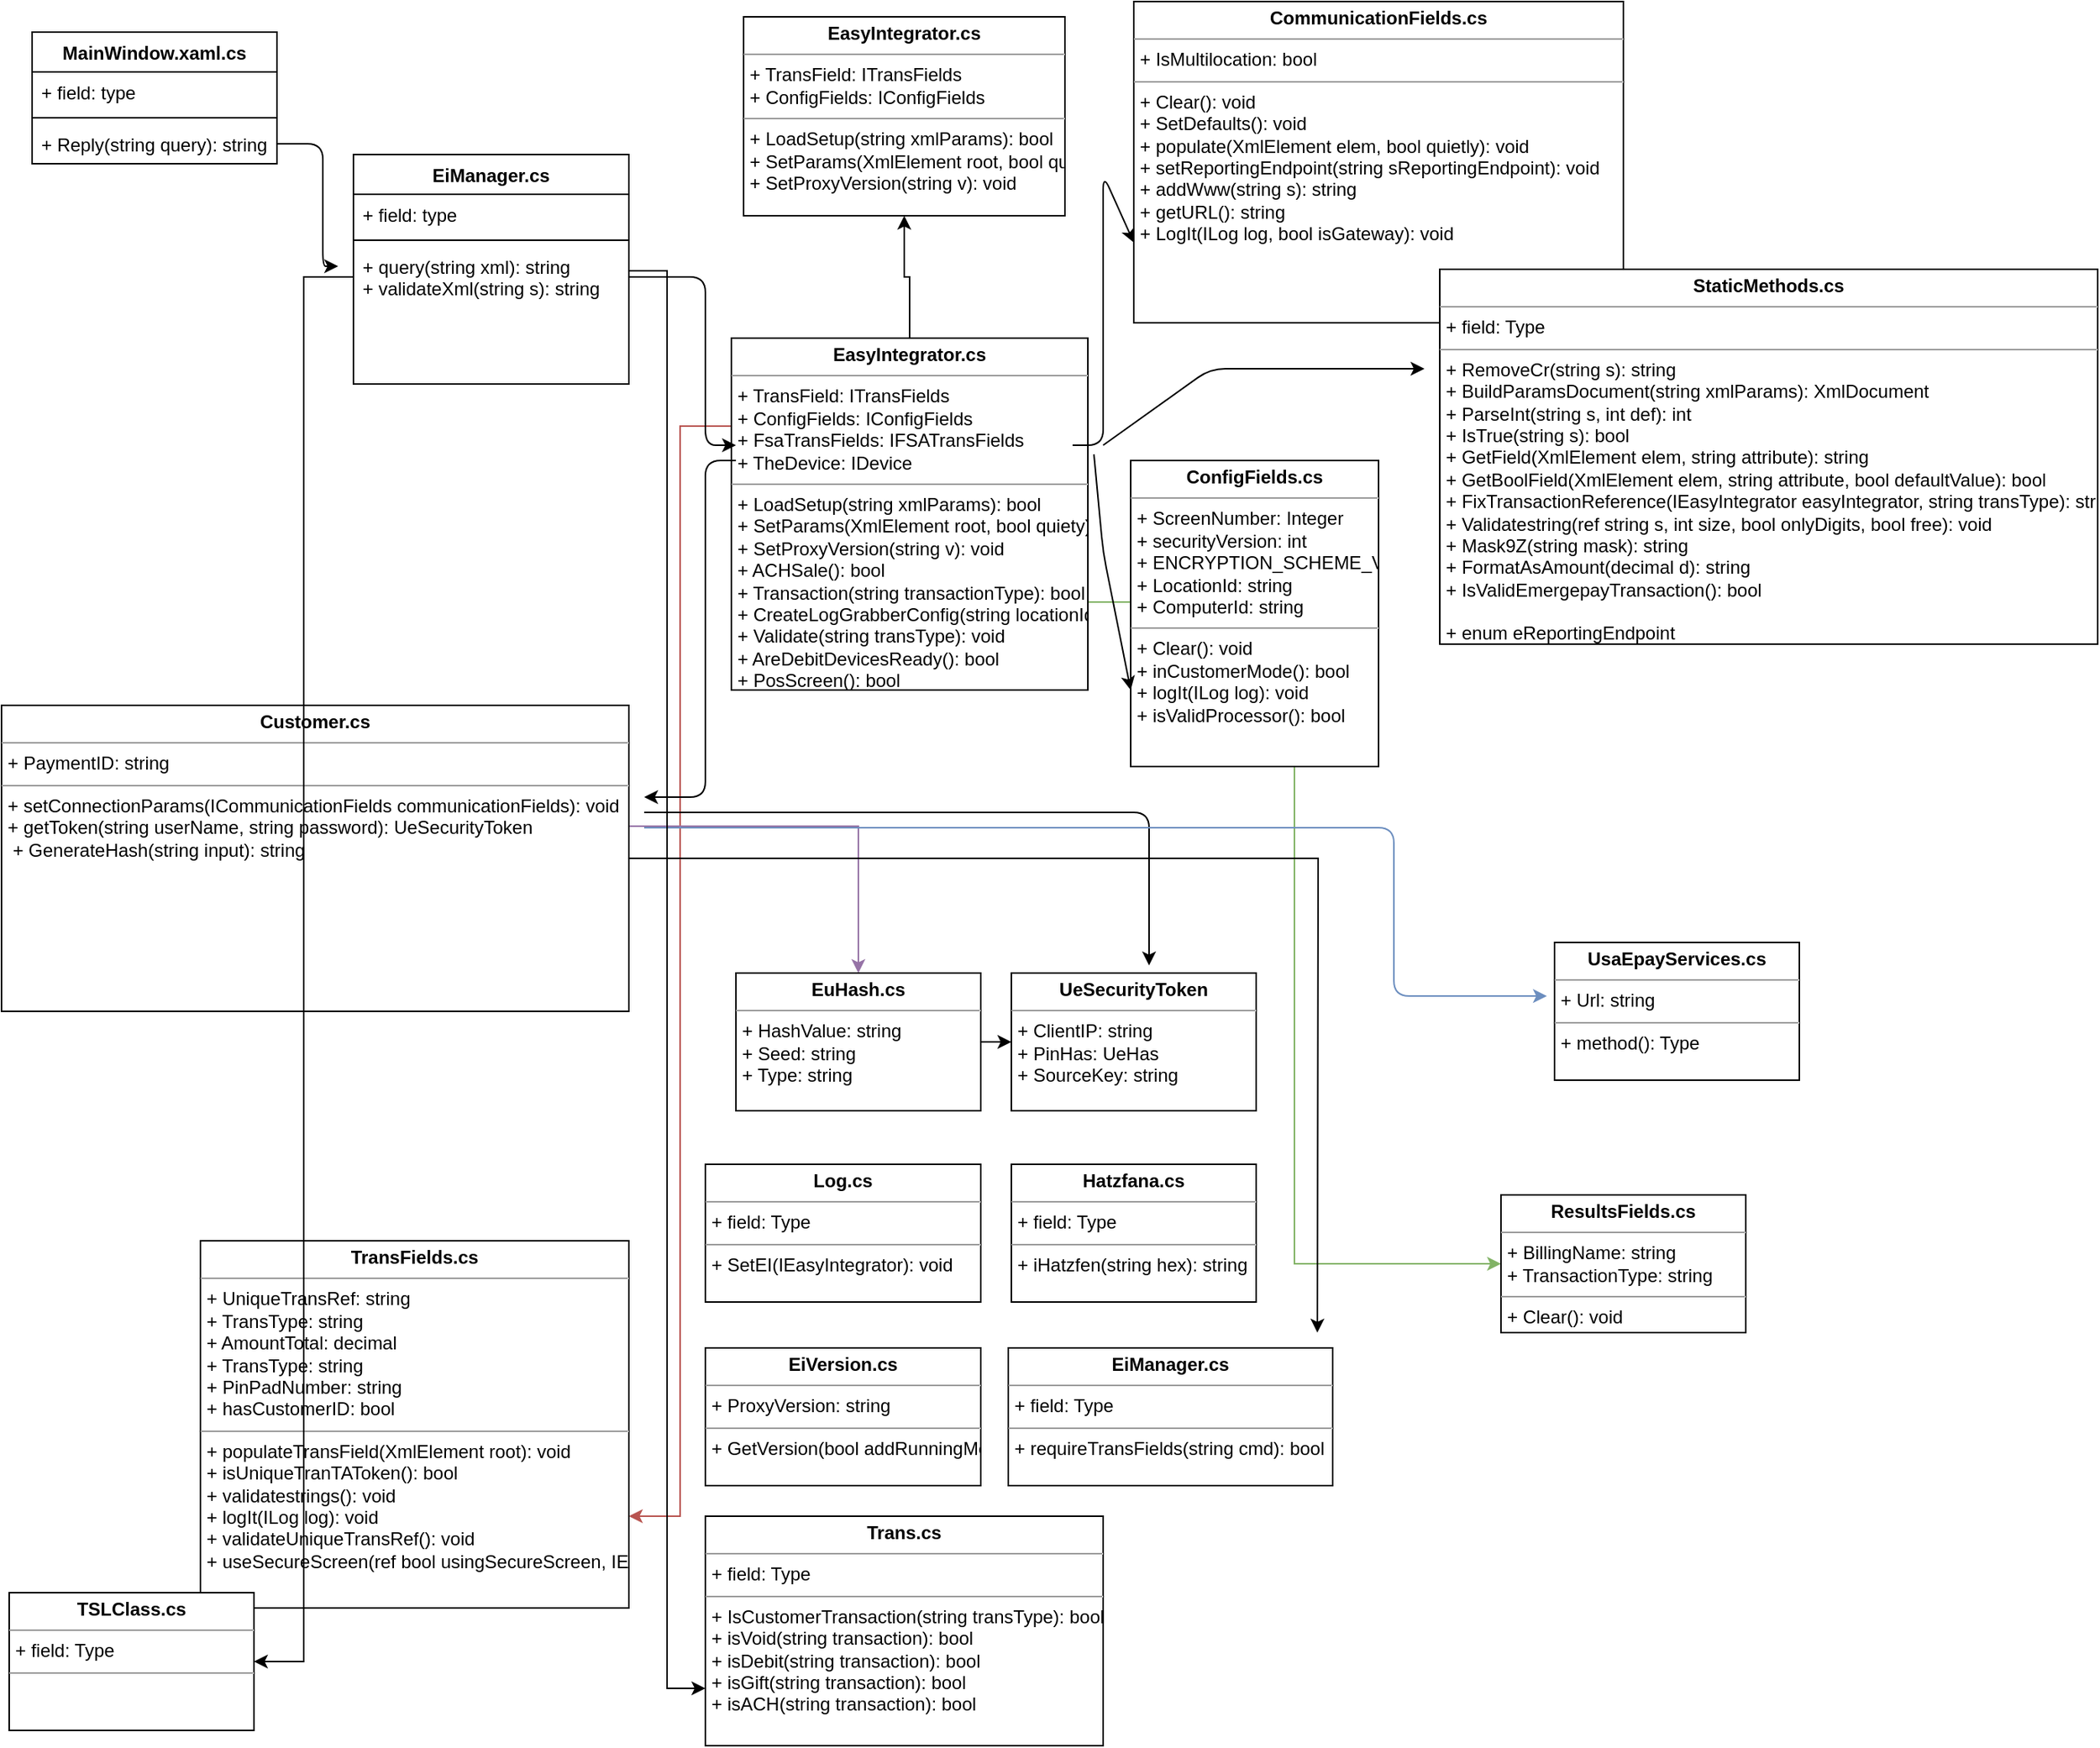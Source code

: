 <mxfile version="11.1.4" type="github"><diagram id="Z2FwWZbdmxO1ijTg6WF0" name="Page-1"><mxGraphModel dx="946" dy="510" grid="1" gridSize="10" guides="1" tooltips="1" connect="1" arrows="1" fold="1" page="1" pageScale="1" pageWidth="850" pageHeight="1100" math="0" shadow="0"><root><mxCell id="0"/><mxCell id="1" parent="0"/><mxCell id="JjTKr0_tYhEYOgmHJanj-8" value="EiManager.cs" style="swimlane;fontStyle=1;align=center;verticalAlign=top;childLayout=stackLayout;horizontal=1;startSize=26;horizontalStack=0;resizeParent=1;resizeParentMax=0;resizeLast=0;collapsible=1;marginBottom=0;" parent="1" vertex="1"><mxGeometry x="490" y="120" width="180" height="150" as="geometry"/></mxCell><mxCell id="JjTKr0_tYhEYOgmHJanj-9" value="+ field: type" style="text;strokeColor=none;fillColor=none;align=left;verticalAlign=top;spacingLeft=4;spacingRight=4;overflow=hidden;rotatable=0;points=[[0,0.5],[1,0.5]];portConstraint=eastwest;" parent="JjTKr0_tYhEYOgmHJanj-8" vertex="1"><mxGeometry y="26" width="180" height="26" as="geometry"/></mxCell><mxCell id="JjTKr0_tYhEYOgmHJanj-10" value="" style="line;strokeWidth=1;fillColor=none;align=left;verticalAlign=middle;spacingTop=-1;spacingLeft=3;spacingRight=3;rotatable=0;labelPosition=right;points=[];portConstraint=eastwest;" parent="JjTKr0_tYhEYOgmHJanj-8" vertex="1"><mxGeometry y="52" width="180" height="8" as="geometry"/></mxCell><mxCell id="JjTKr0_tYhEYOgmHJanj-11" value="+ query(string xml): string&#10;+ validateXml(string s): string&#10;" style="text;strokeColor=none;fillColor=none;align=left;verticalAlign=top;spacingLeft=4;spacingRight=4;overflow=hidden;rotatable=0;points=[[0,0.5],[1,0.5]];portConstraint=eastwest;" parent="JjTKr0_tYhEYOgmHJanj-8" vertex="1"><mxGeometry y="60" width="180" height="90" as="geometry"/></mxCell><mxCell id="JjTKr0_tYhEYOgmHJanj-12" value="MainWindow.xaml.cs&#10;" style="swimlane;fontStyle=1;align=center;verticalAlign=top;childLayout=stackLayout;horizontal=1;startSize=26;horizontalStack=0;resizeParent=1;resizeParentMax=0;resizeLast=0;collapsible=1;marginBottom=0;" parent="1" vertex="1"><mxGeometry x="280" y="40" width="160" height="86" as="geometry"/></mxCell><mxCell id="JjTKr0_tYhEYOgmHJanj-13" value="+ field: type" style="text;strokeColor=none;fillColor=none;align=left;verticalAlign=top;spacingLeft=4;spacingRight=4;overflow=hidden;rotatable=0;points=[[0,0.5],[1,0.5]];portConstraint=eastwest;" parent="JjTKr0_tYhEYOgmHJanj-12" vertex="1"><mxGeometry y="26" width="160" height="26" as="geometry"/></mxCell><mxCell id="JjTKr0_tYhEYOgmHJanj-14" value="" style="line;strokeWidth=1;fillColor=none;align=left;verticalAlign=middle;spacingTop=-1;spacingLeft=3;spacingRight=3;rotatable=0;labelPosition=right;points=[];portConstraint=eastwest;" parent="JjTKr0_tYhEYOgmHJanj-12" vertex="1"><mxGeometry y="52" width="160" height="8" as="geometry"/></mxCell><mxCell id="JjTKr0_tYhEYOgmHJanj-15" value="+ Reply(string query): string" style="text;strokeColor=none;fillColor=none;align=left;verticalAlign=top;spacingLeft=4;spacingRight=4;overflow=hidden;rotatable=0;points=[[0,0.5],[1,0.5]];portConstraint=eastwest;" parent="JjTKr0_tYhEYOgmHJanj-12" vertex="1"><mxGeometry y="60" width="160" height="26" as="geometry"/></mxCell><mxCell id="JjTKr0_tYhEYOgmHJanj-16" value="" style="endArrow=classic;html=1;exitX=1;exitY=0.5;exitDx=0;exitDy=0;" parent="1" source="JjTKr0_tYhEYOgmHJanj-15" edge="1"><mxGeometry width="50" height="50" relative="1" as="geometry"><mxPoint x="440" y="126" as="sourcePoint"/><mxPoint x="480" y="193" as="targetPoint"/><Array as="points"><mxPoint x="470" y="113"/><mxPoint x="470" y="193"/></Array></mxGeometry></mxCell><mxCell id="JjTKr0_tYhEYOgmHJanj-45" style="edgeStyle=orthogonalEdgeStyle;rounded=0;orthogonalLoop=1;jettySize=auto;html=1;exitX=0;exitY=0.25;exitDx=0;exitDy=0;entryX=1;entryY=0.75;entryDx=0;entryDy=0;fillColor=#f8cecc;strokeColor=#b85450;" parent="1" source="JjTKr0_tYhEYOgmHJanj-17" target="JjTKr0_tYhEYOgmHJanj-44" edge="1"><mxGeometry relative="1" as="geometry"/></mxCell><mxCell id="JjTKr0_tYhEYOgmHJanj-47" value="" style="edgeStyle=orthogonalEdgeStyle;rounded=0;orthogonalLoop=1;jettySize=auto;html=1;" parent="1" source="JjTKr0_tYhEYOgmHJanj-17" target="JjTKr0_tYhEYOgmHJanj-46" edge="1"><mxGeometry relative="1" as="geometry"/></mxCell><mxCell id="JjTKr0_tYhEYOgmHJanj-55" style="edgeStyle=orthogonalEdgeStyle;rounded=0;orthogonalLoop=1;jettySize=auto;html=1;exitX=1;exitY=0.75;exitDx=0;exitDy=0;entryX=0;entryY=0.5;entryDx=0;entryDy=0;fillColor=#d5e8d4;strokeColor=#82b366;" parent="1" source="JjTKr0_tYhEYOgmHJanj-17" target="JjTKr0_tYhEYOgmHJanj-54" edge="1"><mxGeometry relative="1" as="geometry"/></mxCell><mxCell id="JjTKr0_tYhEYOgmHJanj-17" value="&lt;p style=&quot;margin: 0px ; margin-top: 4px ; text-align: center&quot;&gt;&lt;b&gt;EasyIntegrator.cs&lt;/b&gt;&lt;/p&gt;&lt;hr size=&quot;1&quot;&gt;&lt;p style=&quot;margin: 0px ; margin-left: 4px&quot;&gt;+ TransField: ITransFields&lt;/p&gt;&lt;p style=&quot;margin: 0px ; margin-left: 4px&quot;&gt;+ ConfigFields: IConfigFields&lt;/p&gt;&lt;p style=&quot;margin: 0px ; margin-left: 4px&quot;&gt;+ FsaTransFields: IFSATransFields&lt;/p&gt;&lt;p style=&quot;margin: 0px ; margin-left: 4px&quot;&gt;+ TheDevice: IDevice&lt;/p&gt;&lt;hr size=&quot;1&quot;&gt;&lt;p style=&quot;margin: 0px ; margin-left: 4px&quot;&gt;+ LoadSetup(string xmlParams): bool&lt;/p&gt;&lt;p style=&quot;margin: 0px ; margin-left: 4px&quot;&gt;+ SetParams(XmlElement root, bool quiety): bool&lt;/p&gt;&lt;p style=&quot;margin: 0px ; margin-left: 4px&quot;&gt;+ SetProxyVersion(string v): void&lt;/p&gt;&lt;p style=&quot;margin: 0px ; margin-left: 4px&quot;&gt;+ ACHSale(): bool&lt;/p&gt;&lt;p style=&quot;margin: 0px ; margin-left: 4px&quot;&gt;+ Transaction(string transactionType): bool&lt;/p&gt;&lt;p style=&quot;margin: 0px ; margin-left: 4px&quot;&gt;+ CreateLogGrabberConfig(string locationId, string compuerId, bool isTestMode): void&lt;/p&gt;&lt;p style=&quot;margin: 0px ; margin-left: 4px&quot;&gt;+ Validate(string transType): void&lt;/p&gt;&lt;p style=&quot;margin: 0px ; margin-left: 4px&quot;&gt;+ AreDebitDevicesReady(): bool&lt;/p&gt;&lt;p style=&quot;margin: 0px ; margin-left: 4px&quot;&gt;+ PosScreen(): bool&lt;/p&gt;" style="verticalAlign=top;align=left;overflow=fill;fontSize=12;fontFamily=Helvetica;html=1;" parent="1" vertex="1"><mxGeometry x="737" y="240" width="233" height="230" as="geometry"/></mxCell><mxCell id="JjTKr0_tYhEYOgmHJanj-46" value="&lt;p style=&quot;margin: 0px ; margin-top: 4px ; text-align: center&quot;&gt;&lt;b&gt;EasyIntegrator.cs&lt;/b&gt;&lt;/p&gt;&lt;hr size=&quot;1&quot;&gt;&lt;p style=&quot;margin: 0px ; margin-left: 4px&quot;&gt;+ TransField: ITransFields&lt;/p&gt;&lt;p style=&quot;margin: 0px ; margin-left: 4px&quot;&gt;+ ConfigFields: IConfigFields&lt;/p&gt;&lt;hr size=&quot;1&quot;&gt;&lt;p style=&quot;margin: 0px ; margin-left: 4px&quot;&gt;+ LoadSetup(string xmlParams): bool&lt;/p&gt;&lt;p style=&quot;margin: 0px ; margin-left: 4px&quot;&gt;+ SetParams(XmlElement root, bool quiety): bool&lt;/p&gt;&lt;p style=&quot;margin: 0px ; margin-left: 4px&quot;&gt;+ SetProxyVersion(string v): void&lt;/p&gt;" style="verticalAlign=top;align=left;overflow=fill;fontSize=12;fontFamily=Helvetica;html=1;" parent="1" vertex="1"><mxGeometry x="745" y="30" width="210" height="130" as="geometry"/></mxCell><mxCell id="JjTKr0_tYhEYOgmHJanj-19" value="" style="endArrow=classic;html=1;" parent="1" edge="1"><mxGeometry width="50" height="50" relative="1" as="geometry"><mxPoint x="670" y="200" as="sourcePoint"/><mxPoint x="740" y="310" as="targetPoint"/><Array as="points"><mxPoint x="720" y="200"/><mxPoint x="720" y="310"/></Array></mxGeometry></mxCell><mxCell id="JjTKr0_tYhEYOgmHJanj-20" value="&lt;p style=&quot;margin: 0px ; margin-top: 4px ; text-align: center&quot;&gt;&lt;b&gt;CommunicationFields.cs&lt;/b&gt;&lt;/p&gt;&lt;hr size=&quot;1&quot;&gt;&lt;p style=&quot;margin: 0px ; margin-left: 4px&quot;&gt;+ IsMultilocation: bool&lt;/p&gt;&lt;hr size=&quot;1&quot;&gt;&lt;p style=&quot;margin: 0px ; margin-left: 4px&quot;&gt;+ Clear(): void&lt;/p&gt;&lt;p style=&quot;margin: 0px ; margin-left: 4px&quot;&gt;+ SetDefaults(): void&lt;/p&gt;&lt;p style=&quot;margin: 0px ; margin-left: 4px&quot;&gt;+ populate(XmlElement elem, bool quietly): void&lt;/p&gt;&lt;p style=&quot;margin: 0px ; margin-left: 4px&quot;&gt;+ setReportingEndpoint(string sReportingEndpoint): void&lt;/p&gt;&lt;p style=&quot;margin: 0px ; margin-left: 4px&quot;&gt;+ addWww(string s): string&lt;/p&gt;&lt;p style=&quot;margin: 0px ; margin-left: 4px&quot;&gt;+ getURL(): string&lt;/p&gt;&lt;p style=&quot;margin: 0px ; margin-left: 4px&quot;&gt;+ LogIt(ILog log, bool isGateway): void&lt;/p&gt;" style="verticalAlign=top;align=left;overflow=fill;fontSize=12;fontFamily=Helvetica;html=1;" parent="1" vertex="1"><mxGeometry x="1000" y="20" width="320" height="210" as="geometry"/></mxCell><mxCell id="JjTKr0_tYhEYOgmHJanj-21" value="" style="endArrow=classic;html=1;entryX=0;entryY=0.75;entryDx=0;entryDy=0;" parent="1" target="JjTKr0_tYhEYOgmHJanj-20" edge="1"><mxGeometry width="50" height="50" relative="1" as="geometry"><mxPoint x="960" y="310" as="sourcePoint"/><mxPoint x="980" y="40" as="targetPoint"/><Array as="points"><mxPoint x="980" y="310"/><mxPoint x="980" y="133"/></Array></mxGeometry></mxCell><mxCell id="JjTKr0_tYhEYOgmHJanj-22" value="&lt;p style=&quot;margin: 0px ; margin-top: 4px ; text-align: center&quot;&gt;&lt;b&gt;ConfigFields.cs&lt;/b&gt;&lt;/p&gt;&lt;hr size=&quot;1&quot;&gt;&lt;p style=&quot;margin: 0px ; margin-left: 4px&quot;&gt;+ ScreenNumber: Integer&lt;/p&gt;&lt;p style=&quot;margin: 0px ; margin-left: 4px&quot;&gt;+ securityVersion: int&lt;/p&gt;&lt;p style=&quot;margin: 0px ; margin-left: 4px&quot;&gt;+ ENCRYPTION_SCHEME_VERSION: int&lt;/p&gt;&lt;p style=&quot;margin: 0px ; margin-left: 4px&quot;&gt;+ LocationId: string&lt;/p&gt;&lt;p style=&quot;margin: 0px ; margin-left: 4px&quot;&gt;+ ComputerId: string&lt;/p&gt;&lt;hr size=&quot;1&quot;&gt;&lt;p style=&quot;margin: 0px ; margin-left: 4px&quot;&gt;+ Clear(): void&lt;/p&gt;&lt;p style=&quot;margin: 0px ; margin-left: 4px&quot;&gt;+ inCustomerMode(): bool&lt;/p&gt;&lt;p style=&quot;margin: 0px ; margin-left: 4px&quot;&gt;+ logIt(ILog log): void&lt;/p&gt;&lt;p style=&quot;margin: 0px ; margin-left: 4px&quot;&gt;+ isValidProcessor(): bool&lt;/p&gt;" style="verticalAlign=top;align=left;overflow=fill;fontSize=12;fontFamily=Helvetica;html=1;" parent="1" vertex="1"><mxGeometry x="998" y="320" width="162" height="200" as="geometry"/></mxCell><mxCell id="JjTKr0_tYhEYOgmHJanj-23" value="" style="endArrow=classic;html=1;entryX=0;entryY=0.75;entryDx=0;entryDy=0;exitX=1.017;exitY=0.33;exitDx=0;exitDy=0;exitPerimeter=0;" parent="1" source="JjTKr0_tYhEYOgmHJanj-17" target="JjTKr0_tYhEYOgmHJanj-22" edge="1"><mxGeometry width="50" height="50" relative="1" as="geometry"><mxPoint x="980" y="310" as="sourcePoint"/><mxPoint x="1005" y="195" as="targetPoint"/><Array as="points"><mxPoint x="980" y="380"/></Array></mxGeometry></mxCell><mxCell id="JjTKr0_tYhEYOgmHJanj-24" value="&lt;p style=&quot;margin: 0px ; margin-top: 4px ; text-align: center&quot;&gt;&lt;b&gt;StaticMethods.cs&lt;/b&gt;&lt;/p&gt;&lt;hr size=&quot;1&quot;&gt;&lt;p style=&quot;margin: 0px ; margin-left: 4px&quot;&gt;+ field: Type&lt;/p&gt;&lt;hr size=&quot;1&quot;&gt;&lt;p style=&quot;margin: 0px ; margin-left: 4px&quot;&gt;+ RemoveCr(string s): string&lt;/p&gt;&lt;p style=&quot;margin: 0px ; margin-left: 4px&quot;&gt;+ BuildParamsDocument(string xmlParams): XmlDocument&lt;/p&gt;&lt;p style=&quot;margin: 0px ; margin-left: 4px&quot;&gt;+ ParseInt(string s, int def): int&lt;/p&gt;&lt;p style=&quot;margin: 0px ; margin-left: 4px&quot;&gt;+ IsTrue(string s): bool&lt;/p&gt;&lt;p style=&quot;margin: 0px ; margin-left: 4px&quot;&gt;+ GetField(XmlElement elem, string attribute): string&lt;/p&gt;&lt;p style=&quot;margin: 0px ; margin-left: 4px&quot;&gt;+ GetBoolField(XmlElement elem, string attribute, bool defaultValue): bool&lt;/p&gt;&lt;p style=&quot;margin: 0px ; margin-left: 4px&quot;&gt;+ FixTransactionReference(IEasyIntegrator easyIntegrator, string transType): string&lt;/p&gt;&lt;p style=&quot;margin: 0px ; margin-left: 4px&quot;&gt;+ Validatestring(ref string s, int size, bool onlyDigits, bool free): void&lt;/p&gt;&lt;p style=&quot;margin: 0px ; margin-left: 4px&quot;&gt;+ Mask9Z(string mask): string&lt;/p&gt;&lt;p style=&quot;margin: 0px ; margin-left: 4px&quot;&gt;+ FormatAsAmount(decimal d): string&lt;/p&gt;&lt;p style=&quot;margin: 0px ; margin-left: 4px&quot;&gt;+ IsValidEmergepayTransaction(): bool&lt;/p&gt;&lt;p style=&quot;margin: 0px ; margin-left: 4px&quot;&gt;&lt;br&gt;&lt;/p&gt;&lt;p style=&quot;margin: 0px ; margin-left: 4px&quot;&gt;+ enum eReportingEndpoint&lt;/p&gt;" style="verticalAlign=top;align=left;overflow=fill;fontSize=12;fontFamily=Helvetica;html=1;" parent="1" vertex="1"><mxGeometry x="1200" y="195" width="430" height="245" as="geometry"/></mxCell><mxCell id="JjTKr0_tYhEYOgmHJanj-25" value="" style="endArrow=classic;html=1;" parent="1" edge="1"><mxGeometry width="50" height="50" relative="1" as="geometry"><mxPoint x="980" y="310" as="sourcePoint"/><mxPoint x="1190" y="260" as="targetPoint"/><Array as="points"><mxPoint x="1050" y="260"/></Array></mxGeometry></mxCell><mxCell id="JjTKr0_tYhEYOgmHJanj-34" style="edgeStyle=orthogonalEdgeStyle;rounded=0;orthogonalLoop=1;jettySize=auto;html=1;exitX=0.998;exitY=0.395;exitDx=0;exitDy=0;entryX=0.5;entryY=0;entryDx=0;entryDy=0;exitPerimeter=0;fillColor=#e1d5e7;strokeColor=#9673a6;" parent="1" source="JjTKr0_tYhEYOgmHJanj-29" target="JjTKr0_tYhEYOgmHJanj-32" edge="1"><mxGeometry relative="1" as="geometry"/></mxCell><mxCell id="JjTKr0_tYhEYOgmHJanj-43" style="edgeStyle=orthogonalEdgeStyle;rounded=0;orthogonalLoop=1;jettySize=auto;html=1;" parent="1" source="JjTKr0_tYhEYOgmHJanj-29" edge="1"><mxGeometry relative="1" as="geometry"><mxPoint x="1120" y="890" as="targetPoint"/></mxGeometry></mxCell><mxCell id="JjTKr0_tYhEYOgmHJanj-29" value="&lt;p style=&quot;margin: 0px ; margin-top: 4px ; text-align: center&quot;&gt;&lt;b&gt;Customer.cs&lt;/b&gt;&lt;/p&gt;&lt;hr size=&quot;1&quot;&gt;&lt;p style=&quot;margin: 0px ; margin-left: 4px&quot;&gt;+ PaymentID: string&lt;/p&gt;&lt;hr size=&quot;1&quot;&gt;&lt;p style=&quot;margin: 0px ; margin-left: 4px&quot;&gt;+ setConnectionParams(ICommunicationFields communicationFields): void&lt;/p&gt;&lt;p style=&quot;margin: 0px ; margin-left: 4px&quot;&gt;+ getToken(string userName, string password): UeSecurityToken&lt;/p&gt;&lt;p style=&quot;margin: 0px ; margin-left: 4px&quot;&gt;&amp;nbsp;+ GenerateHash(string input): string&lt;/p&gt;" style="verticalAlign=top;align=left;overflow=fill;fontSize=12;fontFamily=Helvetica;html=1;" parent="1" vertex="1"><mxGeometry x="260" y="480" width="410" height="200" as="geometry"/></mxCell><mxCell id="JjTKr0_tYhEYOgmHJanj-31" value="" style="endArrow=classic;html=1;" parent="1" edge="1"><mxGeometry width="50" height="50" relative="1" as="geometry"><mxPoint x="740" y="320" as="sourcePoint"/><mxPoint x="680" y="540" as="targetPoint"/><Array as="points"><mxPoint x="720" y="320"/><mxPoint x="720" y="540"/></Array></mxGeometry></mxCell><mxCell id="JjTKr0_tYhEYOgmHJanj-35" style="edgeStyle=orthogonalEdgeStyle;rounded=0;orthogonalLoop=1;jettySize=auto;html=1;exitX=1;exitY=0.5;exitDx=0;exitDy=0;entryX=0;entryY=0.5;entryDx=0;entryDy=0;" parent="1" source="JjTKr0_tYhEYOgmHJanj-32" target="JjTKr0_tYhEYOgmHJanj-33" edge="1"><mxGeometry relative="1" as="geometry"/></mxCell><mxCell id="JjTKr0_tYhEYOgmHJanj-32" value="&lt;p style=&quot;margin: 0px ; margin-top: 4px ; text-align: center&quot;&gt;&lt;b&gt;EuHash.cs&lt;/b&gt;&lt;/p&gt;&lt;hr size=&quot;1&quot;&gt;&lt;p style=&quot;margin: 0px ; margin-left: 4px&quot;&gt;+ HashValue: string&lt;/p&gt;&lt;p style=&quot;margin: 0px ; margin-left: 4px&quot;&gt;+ Seed: string&lt;/p&gt;&lt;p style=&quot;margin: 0px ; margin-left: 4px&quot;&gt;+ Type: string&lt;/p&gt;&lt;p style=&quot;margin: 0px ; margin-left: 4px&quot;&gt;&lt;br&gt;&lt;/p&gt;" style="verticalAlign=top;align=left;overflow=fill;fontSize=12;fontFamily=Helvetica;html=1;" parent="1" vertex="1"><mxGeometry x="740" y="655" width="160" height="90" as="geometry"/></mxCell><mxCell id="JjTKr0_tYhEYOgmHJanj-33" value="&lt;p style=&quot;margin: 0px ; margin-top: 4px ; text-align: center&quot;&gt;&lt;b&gt;UeSecurityToken&lt;/b&gt;&lt;/p&gt;&lt;hr size=&quot;1&quot;&gt;&lt;p style=&quot;margin: 0px ; margin-left: 4px&quot;&gt;+ ClientIP: string&lt;/p&gt;&lt;p style=&quot;margin: 0px ; margin-left: 4px&quot;&gt;+ PinHas: UeHas&lt;/p&gt;&lt;p style=&quot;margin: 0px ; margin-left: 4px&quot;&gt;+ SourceKey: string&lt;/p&gt;&lt;p style=&quot;margin: 0px ; margin-left: 4px&quot;&gt;&lt;br&gt;&lt;/p&gt;" style="verticalAlign=top;align=left;overflow=fill;fontSize=12;fontFamily=Helvetica;html=1;" parent="1" vertex="1"><mxGeometry x="920" y="655" width="160" height="90" as="geometry"/></mxCell><mxCell id="JjTKr0_tYhEYOgmHJanj-36" value="" style="endArrow=classic;html=1;" parent="1" edge="1"><mxGeometry width="50" height="50" relative="1" as="geometry"><mxPoint x="680" y="550" as="sourcePoint"/><mxPoint x="1010" y="650" as="targetPoint"/><Array as="points"><mxPoint x="1010" y="550"/></Array></mxGeometry></mxCell><mxCell id="JjTKr0_tYhEYOgmHJanj-37" value="&lt;p style=&quot;margin: 0px ; margin-top: 4px ; text-align: center&quot;&gt;&lt;b&gt;Hatzfana.cs&lt;/b&gt;&lt;/p&gt;&lt;hr size=&quot;1&quot;&gt;&lt;p style=&quot;margin: 0px ; margin-left: 4px&quot;&gt;+ field: Type&lt;/p&gt;&lt;hr size=&quot;1&quot;&gt;&lt;p style=&quot;margin: 0px ; margin-left: 4px&quot;&gt;+ iHatzfen(string hex): string&lt;/p&gt;" style="verticalAlign=top;align=left;overflow=fill;fontSize=12;fontFamily=Helvetica;html=1;" parent="1" vertex="1"><mxGeometry x="920" y="780" width="160" height="90" as="geometry"/></mxCell><mxCell id="JjTKr0_tYhEYOgmHJanj-38" value="&lt;p style=&quot;margin: 0px ; margin-top: 4px ; text-align: center&quot;&gt;&lt;b&gt;Log.cs&lt;/b&gt;&lt;/p&gt;&lt;hr size=&quot;1&quot;&gt;&lt;p style=&quot;margin: 0px ; margin-left: 4px&quot;&gt;+ field: Type&lt;/p&gt;&lt;hr size=&quot;1&quot;&gt;&lt;p style=&quot;margin: 0px ; margin-left: 4px&quot;&gt;+ SetEI(IEasyIntegrator): void&lt;/p&gt;" style="verticalAlign=top;align=left;overflow=fill;fontSize=12;fontFamily=Helvetica;html=1;" parent="1" vertex="1"><mxGeometry x="720" y="780" width="180" height="90" as="geometry"/></mxCell><mxCell id="JjTKr0_tYhEYOgmHJanj-39" value="&lt;p style=&quot;margin: 0px ; margin-top: 4px ; text-align: center&quot;&gt;&lt;b&gt;UsaEpayServices.cs&lt;/b&gt;&lt;/p&gt;&lt;hr size=&quot;1&quot;&gt;&lt;p style=&quot;margin: 0px ; margin-left: 4px&quot;&gt;+ Url: string&lt;/p&gt;&lt;hr size=&quot;1&quot;&gt;&lt;p style=&quot;margin: 0px ; margin-left: 4px&quot;&gt;+ method(): Type&lt;/p&gt;" style="verticalAlign=top;align=left;overflow=fill;fontSize=12;fontFamily=Helvetica;html=1;" parent="1" vertex="1"><mxGeometry x="1275" y="635" width="160" height="90" as="geometry"/></mxCell><mxCell id="JjTKr0_tYhEYOgmHJanj-40" value="" style="endArrow=classic;html=1;fillColor=#dae8fc;strokeColor=#6c8ebf;" parent="1" edge="1"><mxGeometry width="50" height="50" relative="1" as="geometry"><mxPoint x="680" y="560" as="sourcePoint"/><mxPoint x="1270" y="670" as="targetPoint"/><Array as="points"><mxPoint x="1170" y="560"/><mxPoint x="1170" y="670"/></Array></mxGeometry></mxCell><mxCell id="JjTKr0_tYhEYOgmHJanj-41" value="&lt;p style=&quot;margin: 0px ; margin-top: 4px ; text-align: center&quot;&gt;&lt;b&gt;EiVersion.cs&lt;/b&gt;&lt;/p&gt;&lt;hr size=&quot;1&quot;&gt;&lt;p style=&quot;margin: 0px ; margin-left: 4px&quot;&gt;+ ProxyVersion: string&lt;/p&gt;&lt;hr size=&quot;1&quot;&gt;&lt;p style=&quot;margin: 0px ; margin-left: 4px&quot;&gt;+ GetVersion(bool addRunningMode): string&lt;/p&gt;" style="verticalAlign=top;align=left;overflow=fill;fontSize=12;fontFamily=Helvetica;html=1;" parent="1" vertex="1"><mxGeometry x="720" y="900" width="180" height="90" as="geometry"/></mxCell><mxCell id="JjTKr0_tYhEYOgmHJanj-42" value="&lt;p style=&quot;margin: 0px ; margin-top: 4px ; text-align: center&quot;&gt;&lt;b&gt;EiManager.cs&lt;/b&gt;&lt;/p&gt;&lt;hr size=&quot;1&quot;&gt;&lt;p style=&quot;margin: 0px ; margin-left: 4px&quot;&gt;+ field: Type&lt;/p&gt;&lt;hr size=&quot;1&quot;&gt;&lt;p style=&quot;margin: 0px ; margin-left: 4px&quot;&gt;+ requireTransFields(string cmd): bool&lt;/p&gt;" style="verticalAlign=top;align=left;overflow=fill;fontSize=12;fontFamily=Helvetica;html=1;" parent="1" vertex="1"><mxGeometry x="918" y="900" width="212" height="90" as="geometry"/></mxCell><mxCell id="JjTKr0_tYhEYOgmHJanj-44" value="&lt;p style=&quot;margin: 0px ; margin-top: 4px ; text-align: center&quot;&gt;&lt;b&gt;TransFields.cs&lt;/b&gt;&lt;/p&gt;&lt;hr size=&quot;1&quot;&gt;&lt;p style=&quot;margin: 0px ; margin-left: 4px&quot;&gt;+ UniqueTransRef: string&lt;/p&gt;&lt;p style=&quot;margin: 0px ; margin-left: 4px&quot;&gt;+ TransType: string&lt;/p&gt;&lt;p style=&quot;margin: 0px ; margin-left: 4px&quot;&gt;+ AmountTotal: decimal&lt;/p&gt;&lt;p style=&quot;margin: 0px ; margin-left: 4px&quot;&gt;+ TransType: string&lt;/p&gt;&lt;p style=&quot;margin: 0px ; margin-left: 4px&quot;&gt;+ PinPadNumber: string&lt;/p&gt;&lt;p style=&quot;margin: 0px ; margin-left: 4px&quot;&gt;+ hasCustomerID: bool&lt;/p&gt;&lt;hr size=&quot;1&quot;&gt;&lt;p style=&quot;margin: 0px ; margin-left: 4px&quot;&gt;+ populateTransField(XmlElement root): void&lt;/p&gt;&lt;p style=&quot;margin: 0px ; margin-left: 4px&quot;&gt;+ isUniqueTranTAToken(): bool&lt;/p&gt;&lt;p style=&quot;margin: 0px ; margin-left: 4px&quot;&gt;+ validatestrings(): void&lt;/p&gt;&lt;p style=&quot;margin: 0px ; margin-left: 4px&quot;&gt;+ logIt(ILog log): void&lt;/p&gt;&lt;p style=&quot;margin: 0px ; margin-left: 4px&quot;&gt;+ validateUniqueTransRef(): void&lt;/p&gt;&lt;p style=&quot;margin: 0px ; margin-left: 4px&quot;&gt;+ useSecureScreen(ref bool usingSecureScreen, IEasyIntegrator ei): bool&lt;/p&gt;" style="verticalAlign=top;align=left;overflow=fill;fontSize=12;fontFamily=Helvetica;html=1;" parent="1" vertex="1"><mxGeometry x="390" y="830" width="280" height="240" as="geometry"/></mxCell><mxCell id="JjTKr0_tYhEYOgmHJanj-49" value="&lt;p style=&quot;margin: 0px ; margin-top: 4px ; text-align: center&quot;&gt;&lt;b&gt;TSLClass.cs&lt;/b&gt;&lt;/p&gt;&lt;hr size=&quot;1&quot;&gt;&lt;p style=&quot;margin: 0px ; margin-left: 4px&quot;&gt;+ field: Type&lt;/p&gt;&lt;hr size=&quot;1&quot;&gt;&lt;p style=&quot;margin: 0px ; margin-left: 4px&quot;&gt;&lt;br&gt;&lt;/p&gt;" style="verticalAlign=top;align=left;overflow=fill;fontSize=12;fontFamily=Helvetica;html=1;" parent="1" vertex="1"><mxGeometry x="265" y="1060" width="160" height="90" as="geometry"/></mxCell><mxCell id="JjTKr0_tYhEYOgmHJanj-50" style="edgeStyle=orthogonalEdgeStyle;rounded=0;orthogonalLoop=1;jettySize=auto;html=1;exitX=0;exitY=0.222;exitDx=0;exitDy=0;entryX=1;entryY=0.5;entryDx=0;entryDy=0;exitPerimeter=0;" parent="1" source="JjTKr0_tYhEYOgmHJanj-11" target="JjTKr0_tYhEYOgmHJanj-49" edge="1"><mxGeometry relative="1" as="geometry"/></mxCell><mxCell id="JjTKr0_tYhEYOgmHJanj-51" value="&lt;p style=&quot;margin: 0px ; margin-top: 4px ; text-align: center&quot;&gt;&lt;b&gt;Trans.cs&lt;/b&gt;&lt;/p&gt;&lt;hr size=&quot;1&quot;&gt;&lt;p style=&quot;margin: 0px ; margin-left: 4px&quot;&gt;+ field: Type&lt;/p&gt;&lt;hr size=&quot;1&quot;&gt;&lt;p style=&quot;margin: 0px ; margin-left: 4px&quot;&gt;+ IsCustomerTransaction(string transType): bool&lt;/p&gt;&lt;p style=&quot;margin: 0px ; margin-left: 4px&quot;&gt;+ isVoid(string transaction): bool&lt;/p&gt;&lt;p style=&quot;margin: 0px ; margin-left: 4px&quot;&gt;+ isDebit(string transaction): bool&lt;/p&gt;&lt;p style=&quot;margin: 0px ; margin-left: 4px&quot;&gt;+ isGift(string transaction): bool&lt;/p&gt;&lt;p style=&quot;margin: 0px ; margin-left: 4px&quot;&gt;+ isACH(string transaction): bool&lt;/p&gt;" style="verticalAlign=top;align=left;overflow=fill;fontSize=12;fontFamily=Helvetica;html=1;" parent="1" vertex="1"><mxGeometry x="720" y="1010" width="260" height="150" as="geometry"/></mxCell><mxCell id="JjTKr0_tYhEYOgmHJanj-53" style="edgeStyle=orthogonalEdgeStyle;rounded=0;orthogonalLoop=1;jettySize=auto;html=1;entryX=0;entryY=0.75;entryDx=0;entryDy=0;exitX=1;exitY=0.178;exitDx=0;exitDy=0;exitPerimeter=0;" parent="1" source="JjTKr0_tYhEYOgmHJanj-11" target="JjTKr0_tYhEYOgmHJanj-51" edge="1"><mxGeometry relative="1" as="geometry"/></mxCell><mxCell id="JjTKr0_tYhEYOgmHJanj-54" value="&lt;p style=&quot;margin: 0px ; margin-top: 4px ; text-align: center&quot;&gt;&lt;b&gt;ResultsFields.cs&lt;/b&gt;&lt;/p&gt;&lt;hr size=&quot;1&quot;&gt;&lt;p style=&quot;margin: 0px ; margin-left: 4px&quot;&gt;+ BillingName: string&lt;/p&gt;&lt;p style=&quot;margin: 0px ; margin-left: 4px&quot;&gt;+ TransactionType: string&lt;/p&gt;&lt;hr size=&quot;1&quot;&gt;&lt;p style=&quot;margin: 0px ; margin-left: 4px&quot;&gt;+ Clear(): void&lt;/p&gt;" style="verticalAlign=top;align=left;overflow=fill;fontSize=12;fontFamily=Helvetica;html=1;" parent="1" vertex="1"><mxGeometry x="1240" y="800" width="160" height="90" as="geometry"/></mxCell></root></mxGraphModel></diagram></mxfile>